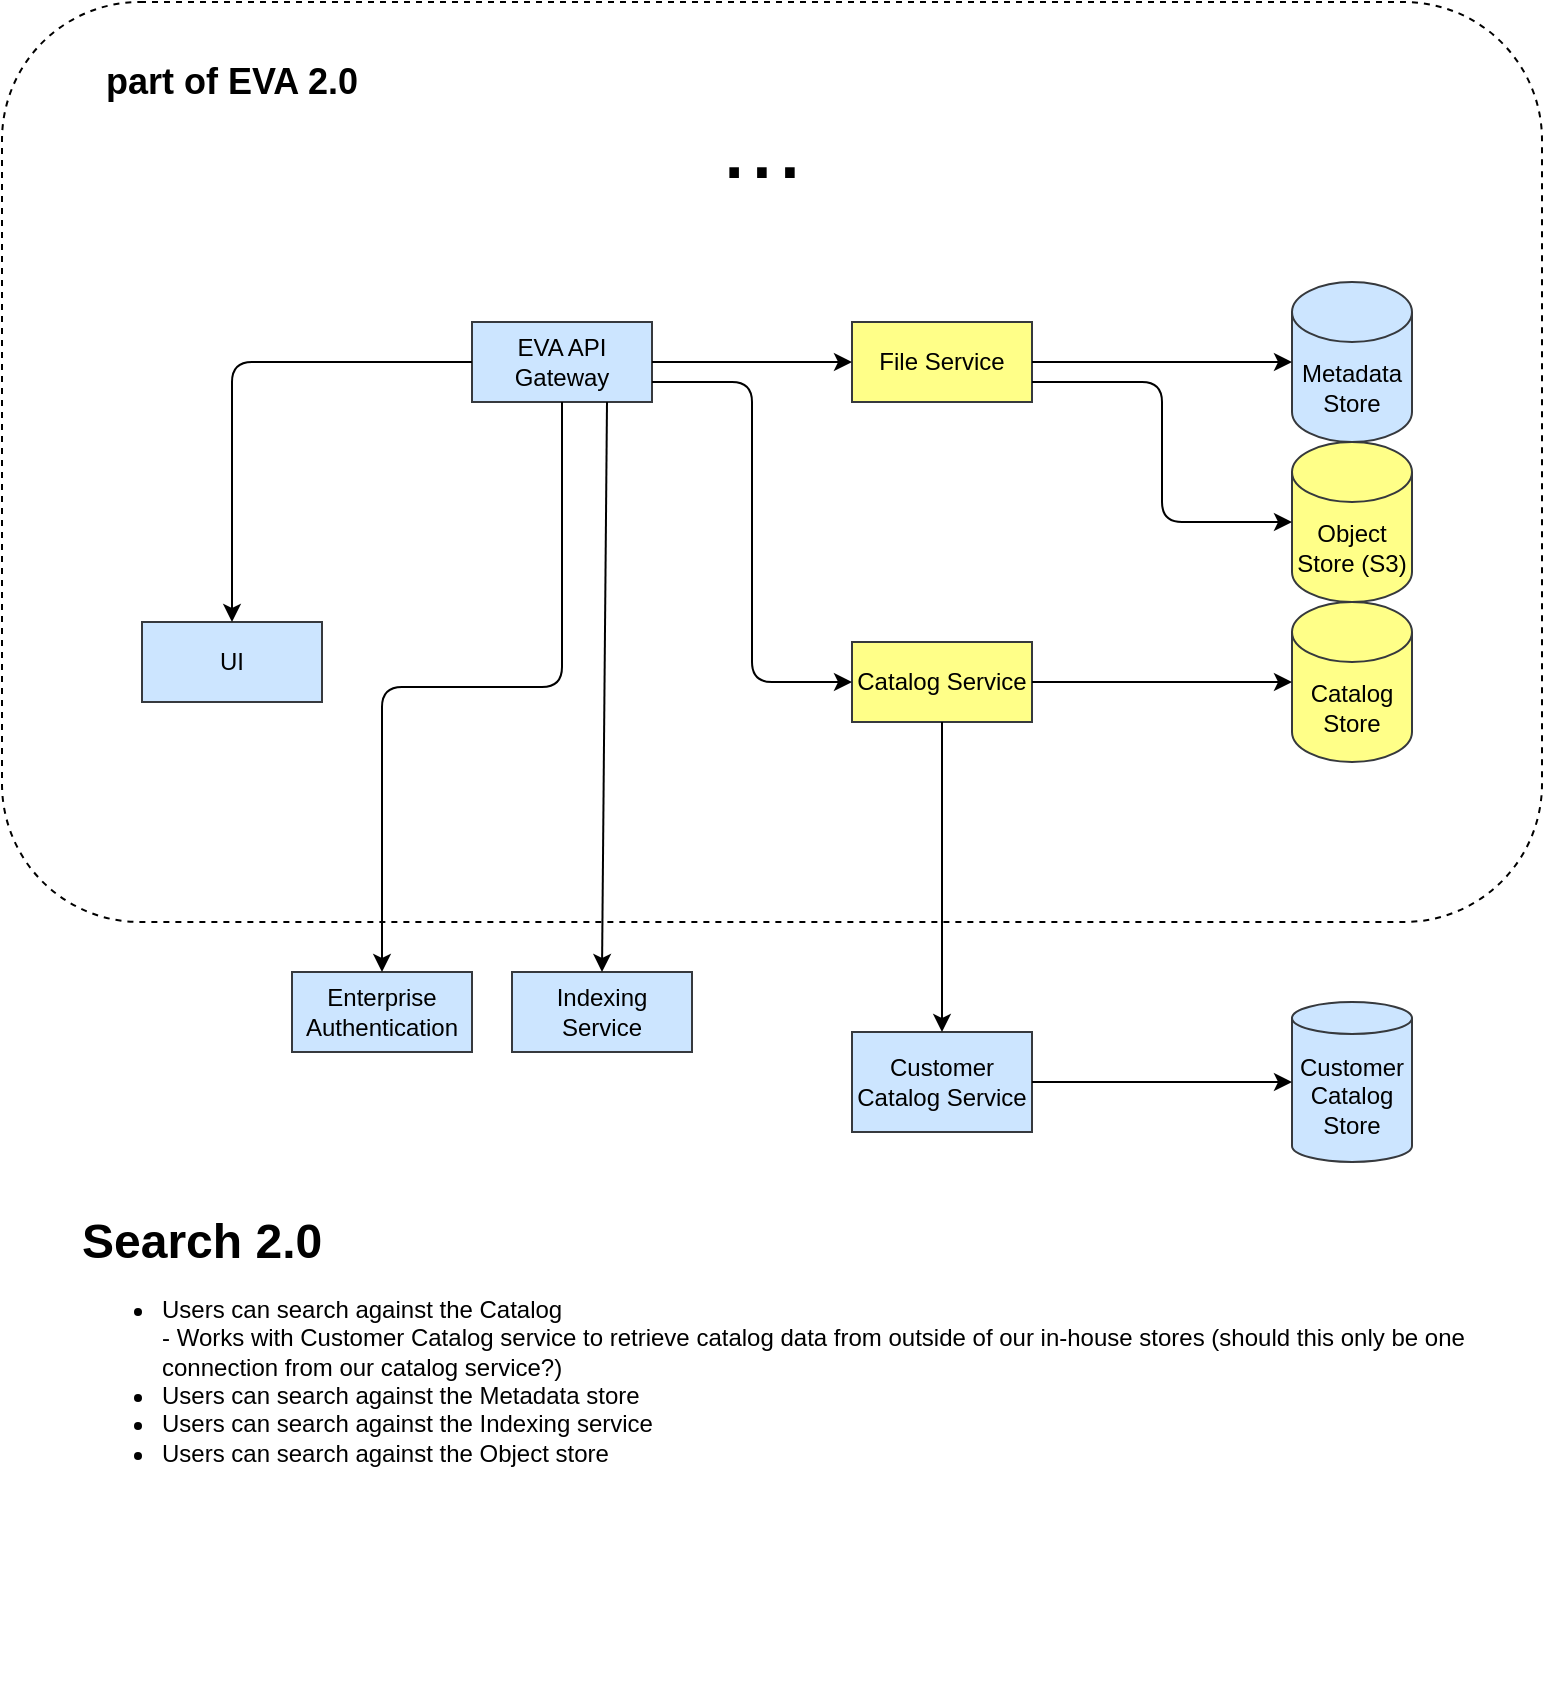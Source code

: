 <mxfile version="14.0.4" type="github" pages="3">
  <diagram id="prtHgNgQTEPvFCAcTncT" name="Page-1">
    <mxGraphModel dx="1084" dy="623" grid="1" gridSize="10" guides="1" tooltips="1" connect="1" arrows="1" fold="1" page="1" pageScale="1" pageWidth="827" pageHeight="1169" math="0" shadow="0">
      <root>
        <mxCell id="0" />
        <mxCell id="1" parent="0" />
        <mxCell id="jhAr2J2bAOebgnLg-okq-24" value="" style="rounded=1;whiteSpace=wrap;html=1;fillColor=none;dashed=1;" parent="1" vertex="1">
          <mxGeometry x="25" y="80" width="770" height="460" as="geometry" />
        </mxCell>
        <mxCell id="jhAr2J2bAOebgnLg-okq-1" value="EVA API Gateway" style="rounded=0;whiteSpace=wrap;html=1;fillColor=#cce5ff;strokeColor=#36393d;" parent="1" vertex="1">
          <mxGeometry x="260" y="240" width="90" height="40" as="geometry" />
        </mxCell>
        <mxCell id="jhAr2J2bAOebgnLg-okq-2" value="File Service" style="rounded=0;whiteSpace=wrap;html=1;fillColor=#ffff88;strokeColor=#36393d;" parent="1" vertex="1">
          <mxGeometry x="450" y="240" width="90" height="40" as="geometry" />
        </mxCell>
        <mxCell id="jhAr2J2bAOebgnLg-okq-3" value="Indexing Service" style="rounded=0;whiteSpace=wrap;html=1;fillColor=#cce5ff;strokeColor=#36393d;" parent="1" vertex="1">
          <mxGeometry x="280" y="565" width="90" height="40" as="geometry" />
        </mxCell>
        <mxCell id="jhAr2J2bAOebgnLg-okq-4" value="Enterprise Authentication" style="rounded=0;whiteSpace=wrap;html=1;fillColor=#cce5ff;strokeColor=#36393d;" parent="1" vertex="1">
          <mxGeometry x="170" y="565" width="90" height="40" as="geometry" />
        </mxCell>
        <mxCell id="jhAr2J2bAOebgnLg-okq-5" value="UI" style="rounded=0;whiteSpace=wrap;html=1;fillColor=#cce5ff;strokeColor=#36393d;" parent="1" vertex="1">
          <mxGeometry x="95" y="390" width="90" height="40" as="geometry" />
        </mxCell>
        <mxCell id="jhAr2J2bAOebgnLg-okq-6" value="Catalog Service" style="rounded=0;whiteSpace=wrap;html=1;fillColor=#ffff88;strokeColor=#36393d;" parent="1" vertex="1">
          <mxGeometry x="450" y="400" width="90" height="40" as="geometry" />
        </mxCell>
        <mxCell id="jhAr2J2bAOebgnLg-okq-7" value="Metadata&lt;br&gt;Store" style="shape=cylinder3;whiteSpace=wrap;html=1;boundedLbl=1;backgroundOutline=1;size=15;fillColor=#cce5ff;strokeColor=#36393d;" parent="1" vertex="1">
          <mxGeometry x="670" y="220" width="60" height="80" as="geometry" />
        </mxCell>
        <mxCell id="jhAr2J2bAOebgnLg-okq-8" value="Object Store (S3)" style="shape=cylinder3;whiteSpace=wrap;html=1;boundedLbl=1;backgroundOutline=1;size=15;fillColor=#ffff88;strokeColor=#36393d;" parent="1" vertex="1">
          <mxGeometry x="670" y="300" width="60" height="80" as="geometry" />
        </mxCell>
        <mxCell id="jhAr2J2bAOebgnLg-okq-9" value="Catalog Store" style="shape=cylinder3;whiteSpace=wrap;html=1;boundedLbl=1;backgroundOutline=1;size=15;fillColor=#ffff88;strokeColor=#36393d;" parent="1" vertex="1">
          <mxGeometry x="670" y="380" width="60" height="80" as="geometry" />
        </mxCell>
        <mxCell id="jhAr2J2bAOebgnLg-okq-10" value="Customer Catalog Store" style="shape=cylinder3;whiteSpace=wrap;html=1;boundedLbl=1;backgroundOutline=1;size=8;fillColor=#cce5ff;strokeColor=#36393d;" parent="1" vertex="1">
          <mxGeometry x="670" y="580" width="60" height="80" as="geometry" />
        </mxCell>
        <mxCell id="jhAr2J2bAOebgnLg-okq-12" value="" style="edgeStyle=segmentEdgeStyle;endArrow=classic;html=1;exitX=0;exitY=0.5;exitDx=0;exitDy=0;entryX=0.5;entryY=0;entryDx=0;entryDy=0;" parent="1" source="jhAr2J2bAOebgnLg-okq-1" target="jhAr2J2bAOebgnLg-okq-5" edge="1">
          <mxGeometry width="50" height="50" relative="1" as="geometry">
            <mxPoint x="150" y="265" as="sourcePoint" />
            <mxPoint x="200" y="215" as="targetPoint" />
          </mxGeometry>
        </mxCell>
        <mxCell id="jhAr2J2bAOebgnLg-okq-13" value="" style="edgeStyle=orthogonalEdgeStyle;elbow=horizontal;endArrow=classic;html=1;exitX=0.5;exitY=1;exitDx=0;exitDy=0;entryX=0.5;entryY=0;entryDx=0;entryDy=0;" parent="1" source="jhAr2J2bAOebgnLg-okq-1" target="jhAr2J2bAOebgnLg-okq-4" edge="1">
          <mxGeometry width="50" height="50" relative="1" as="geometry">
            <mxPoint x="390" y="400" as="sourcePoint" />
            <mxPoint x="440" y="350" as="targetPoint" />
          </mxGeometry>
        </mxCell>
        <mxCell id="jhAr2J2bAOebgnLg-okq-14" value="" style="endArrow=classic;html=1;exitX=0.75;exitY=1;exitDx=0;exitDy=0;entryX=0.5;entryY=0;entryDx=0;entryDy=0;" parent="1" source="jhAr2J2bAOebgnLg-okq-1" target="jhAr2J2bAOebgnLg-okq-3" edge="1">
          <mxGeometry width="50" height="50" relative="1" as="geometry">
            <mxPoint x="390" y="400" as="sourcePoint" />
            <mxPoint x="440" y="350" as="targetPoint" />
          </mxGeometry>
        </mxCell>
        <mxCell id="jhAr2J2bAOebgnLg-okq-16" value="" style="endArrow=classic;html=1;exitX=1;exitY=0.5;exitDx=0;exitDy=0;entryX=0;entryY=0.5;entryDx=0;entryDy=0;" parent="1" source="jhAr2J2bAOebgnLg-okq-1" target="jhAr2J2bAOebgnLg-okq-2" edge="1">
          <mxGeometry width="50" height="50" relative="1" as="geometry">
            <mxPoint x="390" y="400" as="sourcePoint" />
            <mxPoint x="440" y="350" as="targetPoint" />
          </mxGeometry>
        </mxCell>
        <mxCell id="jhAr2J2bAOebgnLg-okq-17" value="" style="endArrow=classic;html=1;exitX=1;exitY=0.5;exitDx=0;exitDy=0;entryX=0;entryY=0.5;entryDx=0;entryDy=0;entryPerimeter=0;" parent="1" source="jhAr2J2bAOebgnLg-okq-2" target="jhAr2J2bAOebgnLg-okq-7" edge="1">
          <mxGeometry width="50" height="50" relative="1" as="geometry">
            <mxPoint x="390" y="400" as="sourcePoint" />
            <mxPoint x="440" y="350" as="targetPoint" />
          </mxGeometry>
        </mxCell>
        <mxCell id="jhAr2J2bAOebgnLg-okq-18" value="" style="edgeStyle=elbowEdgeStyle;elbow=horizontal;endArrow=classic;html=1;exitX=1;exitY=0.75;exitDx=0;exitDy=0;entryX=0;entryY=0.5;entryDx=0;entryDy=0;entryPerimeter=0;" parent="1" source="jhAr2J2bAOebgnLg-okq-2" target="jhAr2J2bAOebgnLg-okq-8" edge="1">
          <mxGeometry width="50" height="50" relative="1" as="geometry">
            <mxPoint x="390" y="400" as="sourcePoint" />
            <mxPoint x="440" y="350" as="targetPoint" />
          </mxGeometry>
        </mxCell>
        <mxCell id="jhAr2J2bAOebgnLg-okq-19" value="" style="edgeStyle=elbowEdgeStyle;elbow=horizontal;endArrow=classic;html=1;exitX=1;exitY=0.75;exitDx=0;exitDy=0;entryX=0;entryY=0.5;entryDx=0;entryDy=0;" parent="1" source="jhAr2J2bAOebgnLg-okq-1" target="jhAr2J2bAOebgnLg-okq-6" edge="1">
          <mxGeometry width="50" height="50" relative="1" as="geometry">
            <mxPoint x="390" y="400" as="sourcePoint" />
            <mxPoint x="440" y="350" as="targetPoint" />
          </mxGeometry>
        </mxCell>
        <mxCell id="jhAr2J2bAOebgnLg-okq-20" value="" style="endArrow=classic;html=1;exitX=1;exitY=0.5;exitDx=0;exitDy=0;entryX=0;entryY=0.5;entryDx=0;entryDy=0;entryPerimeter=0;" parent="1" source="jhAr2J2bAOebgnLg-okq-6" target="jhAr2J2bAOebgnLg-okq-9" edge="1">
          <mxGeometry width="50" height="50" relative="1" as="geometry">
            <mxPoint x="390" y="400" as="sourcePoint" />
            <mxPoint x="440" y="350" as="targetPoint" />
          </mxGeometry>
        </mxCell>
        <mxCell id="jhAr2J2bAOebgnLg-okq-21" value="Customer Catalog Service" style="rounded=0;whiteSpace=wrap;html=1;fillColor=#cce5ff;strokeColor=#36393d;" parent="1" vertex="1">
          <mxGeometry x="450" y="595" width="90" height="50" as="geometry" />
        </mxCell>
        <mxCell id="jhAr2J2bAOebgnLg-okq-22" value="" style="endArrow=classic;html=1;exitX=1;exitY=0.5;exitDx=0;exitDy=0;entryX=0;entryY=0.5;entryDx=0;entryDy=0;entryPerimeter=0;" parent="1" source="jhAr2J2bAOebgnLg-okq-21" target="jhAr2J2bAOebgnLg-okq-10" edge="1">
          <mxGeometry width="50" height="50" relative="1" as="geometry">
            <mxPoint x="390" y="390" as="sourcePoint" />
            <mxPoint x="440" y="340" as="targetPoint" />
          </mxGeometry>
        </mxCell>
        <mxCell id="jhAr2J2bAOebgnLg-okq-28" value="&lt;font style=&quot;font-size: 50px&quot;&gt;...&lt;/font&gt;" style="text;html=1;strokeColor=none;fillColor=none;align=center;verticalAlign=middle;whiteSpace=wrap;rounded=0;dashed=1;" parent="1" vertex="1">
          <mxGeometry x="360" y="120" width="90" height="60" as="geometry" />
        </mxCell>
        <mxCell id="jhAr2J2bAOebgnLg-okq-30" value="&lt;b&gt;&lt;font style=&quot;font-size: 18px&quot;&gt;part of EVA 2.0&lt;/font&gt;&lt;/b&gt;" style="text;html=1;strokeColor=none;fillColor=none;align=center;verticalAlign=middle;whiteSpace=wrap;rounded=0;dashed=1;" parent="1" vertex="1">
          <mxGeometry x="70" y="95" width="140" height="50" as="geometry" />
        </mxCell>
        <mxCell id="jhAr2J2bAOebgnLg-okq-32" value="" style="endArrow=classic;html=1;exitX=0.5;exitY=1;exitDx=0;exitDy=0;entryX=0.5;entryY=0;entryDx=0;entryDy=0;" parent="1" source="jhAr2J2bAOebgnLg-okq-6" target="jhAr2J2bAOebgnLg-okq-21" edge="1">
          <mxGeometry width="50" height="50" relative="1" as="geometry">
            <mxPoint x="390" y="370" as="sourcePoint" />
            <mxPoint x="440" y="320" as="targetPoint" />
          </mxGeometry>
        </mxCell>
        <mxCell id="jhAr2J2bAOebgnLg-okq-34" value="&lt;h1&gt;&lt;span&gt;Search 2.0&lt;/span&gt;&lt;span style=&quot;font-size: 12px ; font-weight: 400&quot;&gt;&lt;br&gt;&lt;ul&gt;&lt;li&gt;&lt;span style=&quot;font-size: 12px ; font-weight: 400&quot;&gt;Users can search against the Catalog&lt;br&gt;- Works with Customer Catalog service to retrieve catalog data from outside of our in-house stores (should this only be one connection from our catalog service?)&lt;/span&gt;&lt;/li&gt;&lt;li&gt;&lt;span style=&quot;font-size: 12px ; font-weight: 400&quot;&gt;Users can search against the Metadata store&lt;/span&gt;&lt;/li&gt;&lt;li&gt;&lt;span style=&quot;font-size: 12px ; font-weight: 400&quot;&gt;Users can search against the Indexing service&lt;/span&gt;&lt;/li&gt;&lt;li&gt;&lt;span style=&quot;font-size: 12px ; font-weight: 400&quot;&gt;Users can search against the Object store&lt;/span&gt;&lt;/li&gt;&lt;/ul&gt;&lt;/span&gt;&lt;/h1&gt;" style="text;html=1;strokeColor=none;fillColor=none;spacing=5;spacingTop=-20;whiteSpace=wrap;overflow=hidden;rounded=0;dashed=1;" parent="1" vertex="1">
          <mxGeometry x="60" y="680" width="710" height="250" as="geometry" />
        </mxCell>
      </root>
    </mxGraphModel>
  </diagram>
  <diagram id="2Oz2aHtF88N06Vx7y45X" name="Page-2">
    <mxGraphModel dx="1422" dy="893" grid="1" gridSize="10" guides="1" tooltips="1" connect="1" arrows="1" fold="1" page="1" pageScale="1" pageWidth="850" pageHeight="1100" math="0" shadow="0">
      <root>
        <mxCell id="SZyiqaPC0L573oanjoGx-0" />
        <mxCell id="SZyiqaPC0L573oanjoGx-1" parent="SZyiqaPC0L573oanjoGx-0" />
      </root>
    </mxGraphModel>
  </diagram>
  <diagram id="X_H9UYD9FooLNVZ4ZfM_" name="Page-3">
    <mxGraphModel dx="1422" dy="893" grid="1" gridSize="10" guides="1" tooltips="1" connect="1" arrows="1" fold="1" page="1" pageScale="1" pageWidth="850" pageHeight="1100" math="0" shadow="0">
      <root>
        <mxCell id="lAeZC2GdKMU3h2ND-_H6-0" />
        <mxCell id="lAeZC2GdKMU3h2ND-_H6-1" parent="lAeZC2GdKMU3h2ND-_H6-0" />
      </root>
    </mxGraphModel>
  </diagram>
</mxfile>

